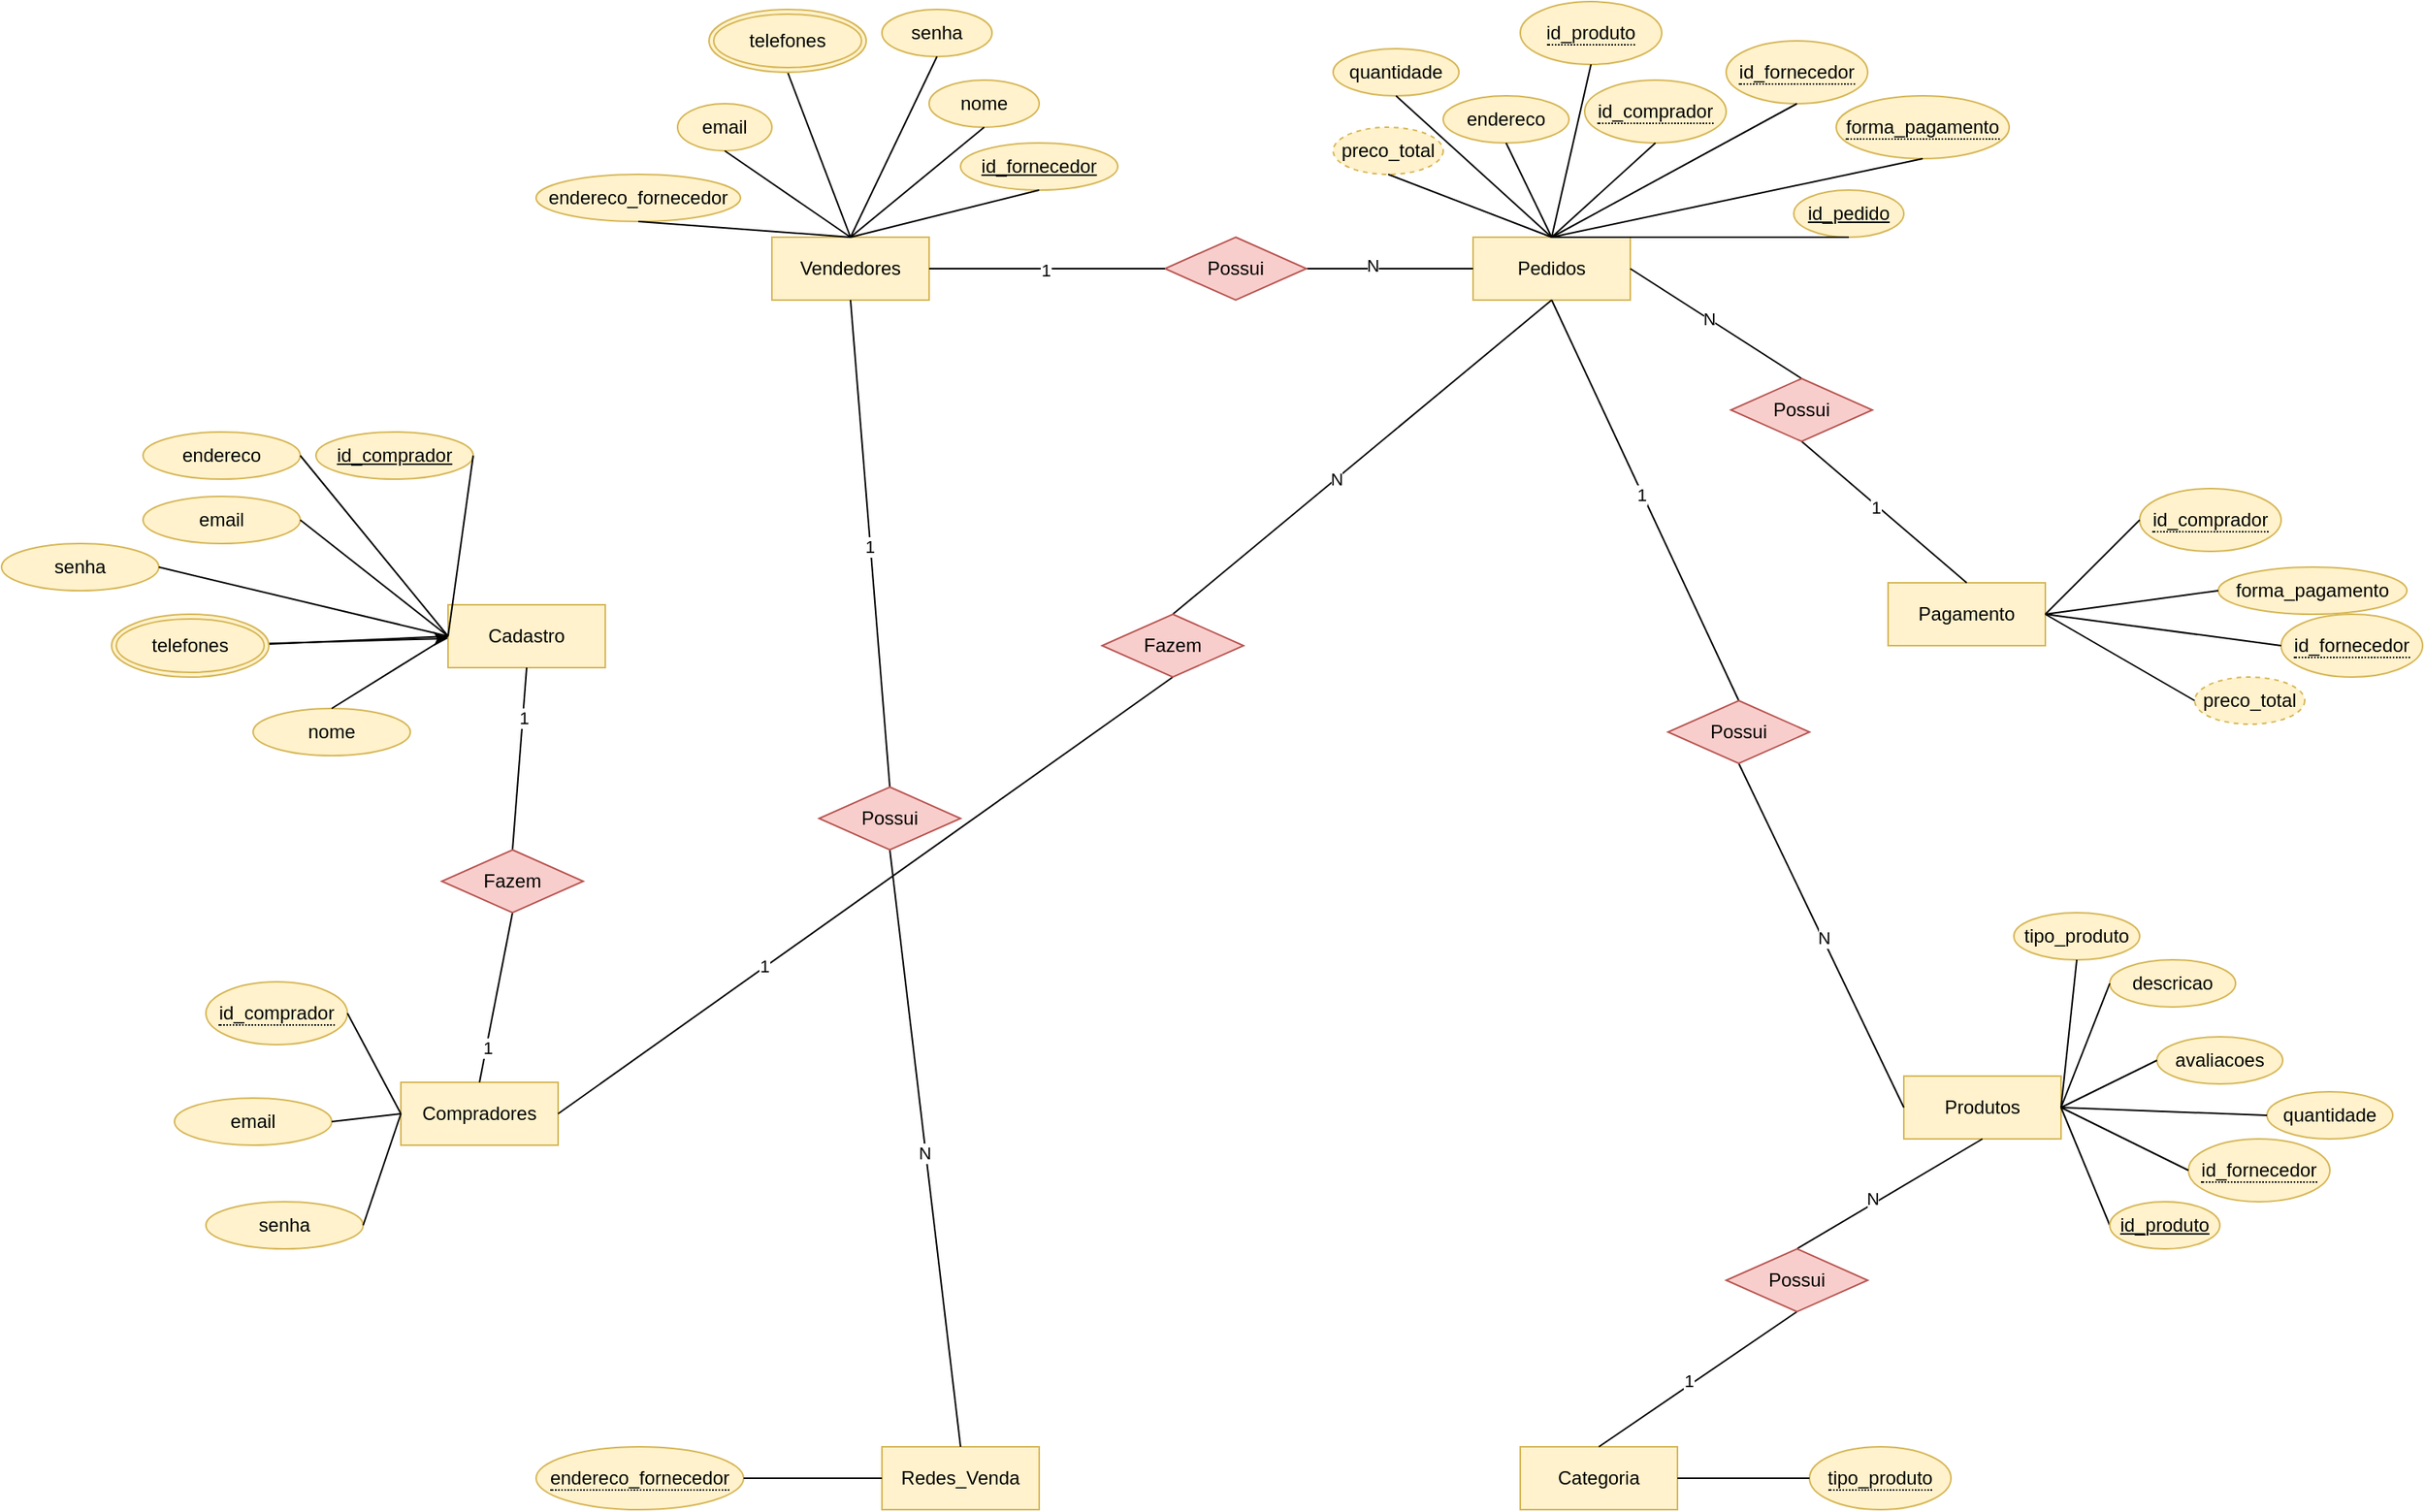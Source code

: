 <mxfile version="28.1.0">
  <diagram name="Página-1" id="soSsL6zXhKgqmUjnJWYs">
    <mxGraphModel dx="1819" dy="1704" grid="1" gridSize="10" guides="1" tooltips="1" connect="1" arrows="1" fold="1" page="1" pageScale="1" pageWidth="827" pageHeight="1169" math="0" shadow="0">
      <root>
        <mxCell id="0" />
        <mxCell id="1" parent="0" />
        <mxCell id="Og1rNRoD4ZcS8iidNWIF-1" value="Produtos" style="whiteSpace=wrap;html=1;align=center;fillColor=#fff2cc;strokeColor=#d6b656;" vertex="1" parent="1">
          <mxGeometry x="1190" y="614" width="100" height="40" as="geometry" />
        </mxCell>
        <mxCell id="Og1rNRoD4ZcS8iidNWIF-2" value="Pedidos" style="whiteSpace=wrap;html=1;align=center;fillColor=#fff2cc;strokeColor=#d6b656;" vertex="1" parent="1">
          <mxGeometry x="916" y="80" width="100" height="40" as="geometry" />
        </mxCell>
        <mxCell id="Og1rNRoD4ZcS8iidNWIF-8" style="edgeStyle=none;rounded=0;orthogonalLoop=1;jettySize=auto;html=1;exitX=0;exitY=0.5;exitDx=0;exitDy=0;entryX=1;entryY=0.5;entryDx=0;entryDy=0;endArrow=none;endFill=0;" edge="1" parent="1" source="Og1rNRoD4ZcS8iidNWIF-3" target="Og1rNRoD4ZcS8iidNWIF-1">
          <mxGeometry relative="1" as="geometry">
            <mxPoint x="1155" y="674" as="sourcePoint" />
          </mxGeometry>
        </mxCell>
        <mxCell id="Og1rNRoD4ZcS8iidNWIF-3" value="id_produto" style="ellipse;whiteSpace=wrap;html=1;align=center;fontStyle=4;fillColor=#fff2cc;strokeColor=#d6b656;" vertex="1" parent="1">
          <mxGeometry x="1321" y="694" width="70" height="30" as="geometry" />
        </mxCell>
        <mxCell id="Og1rNRoD4ZcS8iidNWIF-4" value="&lt;span style=&quot;border-bottom: 1px dotted&quot;&gt;id_fornecedor&lt;/span&gt;" style="ellipse;whiteSpace=wrap;html=1;align=center;fillColor=#fff2cc;strokeColor=#d6b656;" vertex="1" parent="1">
          <mxGeometry x="1371" y="654" width="90" height="40" as="geometry" />
        </mxCell>
        <mxCell id="Og1rNRoD4ZcS8iidNWIF-5" value="descricao" style="ellipse;whiteSpace=wrap;html=1;align=center;fillColor=#fff2cc;strokeColor=#d6b656;" vertex="1" parent="1">
          <mxGeometry x="1321" y="540" width="80" height="30" as="geometry" />
        </mxCell>
        <mxCell id="Og1rNRoD4ZcS8iidNWIF-6" value="quantidade" style="ellipse;whiteSpace=wrap;html=1;align=center;fillColor=#fff2cc;strokeColor=#d6b656;" vertex="1" parent="1">
          <mxGeometry x="1421" y="624" width="80" height="30" as="geometry" />
        </mxCell>
        <mxCell id="Og1rNRoD4ZcS8iidNWIF-7" value="avaliacoes" style="ellipse;whiteSpace=wrap;html=1;align=center;fillColor=#fff2cc;strokeColor=#d6b656;" vertex="1" parent="1">
          <mxGeometry x="1351" y="589" width="80" height="30" as="geometry" />
        </mxCell>
        <mxCell id="Og1rNRoD4ZcS8iidNWIF-9" style="edgeStyle=none;rounded=0;orthogonalLoop=1;jettySize=auto;html=1;exitX=0;exitY=0.5;exitDx=0;exitDy=0;entryX=1;entryY=0.5;entryDx=0;entryDy=0;endArrow=none;endFill=0;" edge="1" parent="1" source="Og1rNRoD4ZcS8iidNWIF-4" target="Og1rNRoD4ZcS8iidNWIF-1">
          <mxGeometry relative="1" as="geometry" />
        </mxCell>
        <mxCell id="Og1rNRoD4ZcS8iidNWIF-10" style="edgeStyle=none;rounded=0;orthogonalLoop=1;jettySize=auto;html=1;exitX=0;exitY=0.5;exitDx=0;exitDy=0;entryX=1;entryY=0.5;entryDx=0;entryDy=0;endArrow=none;endFill=0;" edge="1" parent="1" source="Og1rNRoD4ZcS8iidNWIF-5" target="Og1rNRoD4ZcS8iidNWIF-1">
          <mxGeometry relative="1" as="geometry" />
        </mxCell>
        <mxCell id="Og1rNRoD4ZcS8iidNWIF-11" style="edgeStyle=none;rounded=0;orthogonalLoop=1;jettySize=auto;html=1;exitX=0;exitY=0.5;exitDx=0;exitDy=0;entryX=1;entryY=0.5;entryDx=0;entryDy=0;endArrow=none;endFill=0;" edge="1" parent="1" source="Og1rNRoD4ZcS8iidNWIF-6" target="Og1rNRoD4ZcS8iidNWIF-1">
          <mxGeometry relative="1" as="geometry" />
        </mxCell>
        <mxCell id="Og1rNRoD4ZcS8iidNWIF-12" style="edgeStyle=none;rounded=0;orthogonalLoop=1;jettySize=auto;html=1;entryX=1;entryY=0.5;entryDx=0;entryDy=0;endArrow=none;endFill=0;exitX=0;exitY=0.5;exitDx=0;exitDy=0;" edge="1" parent="1" source="Og1rNRoD4ZcS8iidNWIF-7" target="Og1rNRoD4ZcS8iidNWIF-1">
          <mxGeometry relative="1" as="geometry">
            <mxPoint x="1361" y="654" as="sourcePoint" />
          </mxGeometry>
        </mxCell>
        <mxCell id="Og1rNRoD4ZcS8iidNWIF-13" value="&lt;span style=&quot;border-bottom: 1px dotted&quot;&gt;id_fornecedor&lt;/span&gt;" style="ellipse;whiteSpace=wrap;html=1;align=center;fillColor=#fff2cc;strokeColor=#d6b656;" vertex="1" parent="1">
          <mxGeometry x="1077" y="-45" width="90" height="40" as="geometry" />
        </mxCell>
        <mxCell id="Og1rNRoD4ZcS8iidNWIF-14" value="&lt;span style=&quot;border-bottom: 1px dotted&quot;&gt;id_comprador&lt;/span&gt;" style="ellipse;whiteSpace=wrap;html=1;align=center;fillColor=#fff2cc;strokeColor=#d6b656;" vertex="1" parent="1">
          <mxGeometry x="987" y="-20" width="90" height="40" as="geometry" />
        </mxCell>
        <mxCell id="Og1rNRoD4ZcS8iidNWIF-15" value="&lt;span style=&quot;border-bottom: 1px dotted&quot;&gt;id_produto&lt;/span&gt;" style="ellipse;whiteSpace=wrap;html=1;align=center;fillColor=#fff2cc;strokeColor=#d6b656;" vertex="1" parent="1">
          <mxGeometry x="946" y="-70" width="90" height="40" as="geometry" />
        </mxCell>
        <mxCell id="Og1rNRoD4ZcS8iidNWIF-16" value="preco_total" style="ellipse;whiteSpace=wrap;html=1;align=center;dashed=1;fillColor=#fff2cc;strokeColor=#d6b656;" vertex="1" parent="1">
          <mxGeometry x="827" y="10" width="70" height="30" as="geometry" />
        </mxCell>
        <mxCell id="Og1rNRoD4ZcS8iidNWIF-17" value="quantidade" style="ellipse;whiteSpace=wrap;html=1;align=center;fillColor=#fff2cc;strokeColor=#d6b656;" vertex="1" parent="1">
          <mxGeometry x="827" y="-40" width="80" height="30" as="geometry" />
        </mxCell>
        <mxCell id="Og1rNRoD4ZcS8iidNWIF-18" value="endereco" style="ellipse;whiteSpace=wrap;html=1;align=center;fillColor=#fff2cc;strokeColor=#d6b656;" vertex="1" parent="1">
          <mxGeometry x="897" y="-10" width="80" height="30" as="geometry" />
        </mxCell>
        <mxCell id="Og1rNRoD4ZcS8iidNWIF-19" style="edgeStyle=none;rounded=0;orthogonalLoop=1;jettySize=auto;html=1;exitX=0.5;exitY=0;exitDx=0;exitDy=0;entryX=0.5;entryY=1;entryDx=0;entryDy=0;endArrow=none;endFill=0;" edge="1" parent="1" source="Og1rNRoD4ZcS8iidNWIF-2" target="Og1rNRoD4ZcS8iidNWIF-18">
          <mxGeometry relative="1" as="geometry">
            <mxPoint x="1016" y="250" as="sourcePoint" />
            <mxPoint x="936" y="180" as="targetPoint" />
          </mxGeometry>
        </mxCell>
        <mxCell id="Og1rNRoD4ZcS8iidNWIF-20" style="edgeStyle=none;rounded=0;orthogonalLoop=1;jettySize=auto;html=1;exitX=0.5;exitY=0;exitDx=0;exitDy=0;entryX=0.5;entryY=1;entryDx=0;entryDy=0;endArrow=none;endFill=0;" edge="1" parent="1" source="Og1rNRoD4ZcS8iidNWIF-2" target="Og1rNRoD4ZcS8iidNWIF-17">
          <mxGeometry relative="1" as="geometry">
            <mxPoint x="1016" y="250" as="sourcePoint" />
            <mxPoint x="936" y="180" as="targetPoint" />
          </mxGeometry>
        </mxCell>
        <mxCell id="Og1rNRoD4ZcS8iidNWIF-21" style="edgeStyle=none;rounded=0;orthogonalLoop=1;jettySize=auto;html=1;exitX=0.5;exitY=0;exitDx=0;exitDy=0;entryX=0.5;entryY=1;entryDx=0;entryDy=0;endArrow=none;endFill=0;" edge="1" parent="1" source="Og1rNRoD4ZcS8iidNWIF-2" target="Og1rNRoD4ZcS8iidNWIF-16">
          <mxGeometry relative="1" as="geometry">
            <mxPoint x="1016" y="250" as="sourcePoint" />
            <mxPoint x="936" y="180" as="targetPoint" />
          </mxGeometry>
        </mxCell>
        <mxCell id="Og1rNRoD4ZcS8iidNWIF-22" style="edgeStyle=none;rounded=0;orthogonalLoop=1;jettySize=auto;html=1;exitX=0.5;exitY=0;exitDx=0;exitDy=0;entryX=0.5;entryY=1;entryDx=0;entryDy=0;endArrow=none;endFill=0;" edge="1" parent="1" source="Og1rNRoD4ZcS8iidNWIF-2" target="Og1rNRoD4ZcS8iidNWIF-15">
          <mxGeometry relative="1" as="geometry">
            <mxPoint x="1016" y="250" as="sourcePoint" />
            <mxPoint x="936" y="180" as="targetPoint" />
          </mxGeometry>
        </mxCell>
        <mxCell id="Og1rNRoD4ZcS8iidNWIF-23" style="edgeStyle=none;rounded=0;orthogonalLoop=1;jettySize=auto;html=1;exitX=0.5;exitY=0;exitDx=0;exitDy=0;entryX=0.5;entryY=1;entryDx=0;entryDy=0;endArrow=none;endFill=0;" edge="1" parent="1" source="Og1rNRoD4ZcS8iidNWIF-2" target="Og1rNRoD4ZcS8iidNWIF-14">
          <mxGeometry relative="1" as="geometry">
            <mxPoint x="1016" y="250" as="sourcePoint" />
            <mxPoint x="936" y="180" as="targetPoint" />
          </mxGeometry>
        </mxCell>
        <mxCell id="Og1rNRoD4ZcS8iidNWIF-24" style="edgeStyle=none;rounded=0;orthogonalLoop=1;jettySize=auto;html=1;exitX=0.5;exitY=0;exitDx=0;exitDy=0;entryX=0.5;entryY=1;entryDx=0;entryDy=0;endArrow=none;endFill=0;" edge="1" parent="1" source="Og1rNRoD4ZcS8iidNWIF-2" target="Og1rNRoD4ZcS8iidNWIF-13">
          <mxGeometry relative="1" as="geometry">
            <mxPoint x="1016" y="250" as="sourcePoint" />
            <mxPoint x="936" y="180" as="targetPoint" />
          </mxGeometry>
        </mxCell>
        <mxCell id="Og1rNRoD4ZcS8iidNWIF-26" value="Pagamento" style="whiteSpace=wrap;html=1;align=center;fillColor=#fff2cc;strokeColor=#d6b656;" vertex="1" parent="1">
          <mxGeometry x="1180" y="300" width="100" height="40" as="geometry" />
        </mxCell>
        <mxCell id="Og1rNRoD4ZcS8iidNWIF-28" value="&lt;span style=&quot;border-bottom: 1px dotted&quot;&gt;id_comprador&lt;/span&gt;" style="ellipse;whiteSpace=wrap;html=1;align=center;fillColor=#fff2cc;strokeColor=#d6b656;" vertex="1" parent="1">
          <mxGeometry x="1340" y="240" width="90" height="40" as="geometry" />
        </mxCell>
        <mxCell id="Og1rNRoD4ZcS8iidNWIF-30" value="&lt;span style=&quot;border-bottom: 1px dotted&quot;&gt;id_fornecedor&lt;/span&gt;" style="ellipse;whiteSpace=wrap;html=1;align=center;fillColor=#fff2cc;strokeColor=#d6b656;" vertex="1" parent="1">
          <mxGeometry x="1430" y="320" width="90" height="40" as="geometry" />
        </mxCell>
        <mxCell id="Og1rNRoD4ZcS8iidNWIF-31" value="preco_total" style="ellipse;whiteSpace=wrap;html=1;align=center;dashed=1;fillColor=#fff2cc;strokeColor=#d6b656;" vertex="1" parent="1">
          <mxGeometry x="1375" y="360" width="70" height="30" as="geometry" />
        </mxCell>
        <mxCell id="Og1rNRoD4ZcS8iidNWIF-33" value="forma_pagamento" style="ellipse;whiteSpace=wrap;html=1;align=center;fillColor=#fff2cc;strokeColor=#d6b656;" vertex="1" parent="1">
          <mxGeometry x="1390" y="290" width="120" height="30" as="geometry" />
        </mxCell>
        <mxCell id="Og1rNRoD4ZcS8iidNWIF-35" style="edgeStyle=none;rounded=0;orthogonalLoop=1;jettySize=auto;html=1;exitX=0;exitY=0.5;exitDx=0;exitDy=0;entryX=1;entryY=0.5;entryDx=0;entryDy=0;endArrow=none;endFill=0;" edge="1" parent="1" source="Og1rNRoD4ZcS8iidNWIF-30" target="Og1rNRoD4ZcS8iidNWIF-26">
          <mxGeometry relative="1" as="geometry">
            <mxPoint x="955" y="480" as="sourcePoint" />
            <mxPoint x="1080" y="460" as="targetPoint" />
          </mxGeometry>
        </mxCell>
        <mxCell id="Og1rNRoD4ZcS8iidNWIF-36" style="edgeStyle=none;rounded=0;orthogonalLoop=1;jettySize=auto;html=1;exitX=0;exitY=0.5;exitDx=0;exitDy=0;entryX=1;entryY=0.5;entryDx=0;entryDy=0;endArrow=none;endFill=0;" edge="1" parent="1" source="Og1rNRoD4ZcS8iidNWIF-31" target="Og1rNRoD4ZcS8iidNWIF-26">
          <mxGeometry relative="1" as="geometry">
            <mxPoint x="955" y="480" as="sourcePoint" />
            <mxPoint x="1080" y="460" as="targetPoint" />
          </mxGeometry>
        </mxCell>
        <mxCell id="Og1rNRoD4ZcS8iidNWIF-37" style="edgeStyle=none;rounded=0;orthogonalLoop=1;jettySize=auto;html=1;entryX=1;entryY=0.5;entryDx=0;entryDy=0;endArrow=none;endFill=0;exitX=0;exitY=0.5;exitDx=0;exitDy=0;" edge="1" parent="1" source="Og1rNRoD4ZcS8iidNWIF-33" target="Og1rNRoD4ZcS8iidNWIF-26">
          <mxGeometry relative="1" as="geometry">
            <mxPoint x="1350" y="305" as="sourcePoint" />
            <mxPoint x="1080" y="460" as="targetPoint" />
          </mxGeometry>
        </mxCell>
        <mxCell id="Og1rNRoD4ZcS8iidNWIF-38" style="edgeStyle=none;rounded=0;orthogonalLoop=1;jettySize=auto;html=1;exitX=0;exitY=0.5;exitDx=0;exitDy=0;entryX=1;entryY=0.5;entryDx=0;entryDy=0;endArrow=none;endFill=0;" edge="1" parent="1" source="Og1rNRoD4ZcS8iidNWIF-28" target="Og1rNRoD4ZcS8iidNWIF-26">
          <mxGeometry relative="1" as="geometry">
            <mxPoint x="955" y="480" as="sourcePoint" />
            <mxPoint x="1080" y="460" as="targetPoint" />
          </mxGeometry>
        </mxCell>
        <mxCell id="Og1rNRoD4ZcS8iidNWIF-40" value="id_pedido" style="ellipse;whiteSpace=wrap;html=1;align=center;fontStyle=4;fillColor=#fff2cc;strokeColor=#d6b656;" vertex="1" parent="1">
          <mxGeometry x="1120" y="50" width="70" height="30" as="geometry" />
        </mxCell>
        <mxCell id="Og1rNRoD4ZcS8iidNWIF-41" style="edgeStyle=none;rounded=0;orthogonalLoop=1;jettySize=auto;html=1;exitX=0.5;exitY=0;exitDx=0;exitDy=0;entryX=0.5;entryY=1;entryDx=0;entryDy=0;endArrow=none;endFill=0;" edge="1" parent="1" source="Og1rNRoD4ZcS8iidNWIF-2" target="Og1rNRoD4ZcS8iidNWIF-40">
          <mxGeometry relative="1" as="geometry">
            <mxPoint x="1016" y="250" as="sourcePoint" />
            <mxPoint x="936" y="180" as="targetPoint" />
          </mxGeometry>
        </mxCell>
        <mxCell id="Og1rNRoD4ZcS8iidNWIF-42" value="Cadastro" style="whiteSpace=wrap;html=1;align=center;fillColor=#fff2cc;strokeColor=#d6b656;" vertex="1" parent="1">
          <mxGeometry x="264" y="314" width="100" height="40" as="geometry" />
        </mxCell>
        <mxCell id="Og1rNRoD4ZcS8iidNWIF-43" value="endereco" style="ellipse;whiteSpace=wrap;html=1;align=center;fillColor=#fff2cc;strokeColor=#d6b656;" vertex="1" parent="1">
          <mxGeometry x="70" y="204" width="100" height="30" as="geometry" />
        </mxCell>
        <mxCell id="Og1rNRoD4ZcS8iidNWIF-44" value="email" style="ellipse;whiteSpace=wrap;html=1;align=center;fillColor=#fff2cc;strokeColor=#d6b656;" vertex="1" parent="1">
          <mxGeometry x="70" y="245" width="100" height="30" as="geometry" />
        </mxCell>
        <mxCell id="Og1rNRoD4ZcS8iidNWIF-45" value="senha" style="ellipse;whiteSpace=wrap;html=1;align=center;fillColor=#fff2cc;strokeColor=#d6b656;" vertex="1" parent="1">
          <mxGeometry x="-20" y="275" width="100" height="30" as="geometry" />
        </mxCell>
        <mxCell id="Og1rNRoD4ZcS8iidNWIF-47" value="id_comprador" style="ellipse;whiteSpace=wrap;html=1;align=center;fontStyle=4;fillColor=#fff2cc;strokeColor=#d6b656;" vertex="1" parent="1">
          <mxGeometry x="180" y="204" width="100" height="30" as="geometry" />
        </mxCell>
        <mxCell id="Og1rNRoD4ZcS8iidNWIF-48" style="edgeStyle=none;rounded=0;orthogonalLoop=1;jettySize=auto;html=1;entryX=0;entryY=0.5;entryDx=0;entryDy=0;endArrow=none;endFill=0;exitX=1;exitY=0.5;exitDx=0;exitDy=0;" edge="1" parent="1" source="Og1rNRoD4ZcS8iidNWIF-44" target="Og1rNRoD4ZcS8iidNWIF-42">
          <mxGeometry relative="1" as="geometry">
            <mxPoint x="551" y="354" as="sourcePoint" />
            <mxPoint x="490" y="384" as="targetPoint" />
          </mxGeometry>
        </mxCell>
        <mxCell id="Og1rNRoD4ZcS8iidNWIF-49" style="edgeStyle=none;rounded=0;orthogonalLoop=1;jettySize=auto;html=1;entryX=0;entryY=0.5;entryDx=0;entryDy=0;endArrow=none;endFill=0;exitX=1;exitY=0.5;exitDx=0;exitDy=0;" edge="1" parent="1" source="Og1rNRoD4ZcS8iidNWIF-45" target="Og1rNRoD4ZcS8iidNWIF-42">
          <mxGeometry relative="1" as="geometry">
            <mxPoint x="551" y="354" as="sourcePoint" />
            <mxPoint x="490" y="384" as="targetPoint" />
          </mxGeometry>
        </mxCell>
        <mxCell id="Og1rNRoD4ZcS8iidNWIF-50" style="edgeStyle=none;rounded=0;orthogonalLoop=1;jettySize=auto;html=1;entryX=0;entryY=0.5;entryDx=0;entryDy=0;endArrow=none;endFill=0;exitX=1;exitY=0.5;exitDx=0;exitDy=0;" edge="1" parent="1" target="Og1rNRoD4ZcS8iidNWIF-42">
          <mxGeometry relative="1" as="geometry">
            <mxPoint x="150.0" y="339" as="sourcePoint" />
            <mxPoint x="490" y="384" as="targetPoint" />
          </mxGeometry>
        </mxCell>
        <mxCell id="Og1rNRoD4ZcS8iidNWIF-51" style="edgeStyle=none;rounded=0;orthogonalLoop=1;jettySize=auto;html=1;entryX=0;entryY=0.5;entryDx=0;entryDy=0;endArrow=none;endFill=0;exitX=1;exitY=0.5;exitDx=0;exitDy=0;" edge="1" parent="1" source="Og1rNRoD4ZcS8iidNWIF-47" target="Og1rNRoD4ZcS8iidNWIF-42">
          <mxGeometry relative="1" as="geometry">
            <mxPoint x="551" y="354" as="sourcePoint" />
            <mxPoint x="490" y="384" as="targetPoint" />
          </mxGeometry>
        </mxCell>
        <mxCell id="Og1rNRoD4ZcS8iidNWIF-52" style="edgeStyle=none;rounded=0;orthogonalLoop=1;jettySize=auto;html=1;entryX=0;entryY=0.5;entryDx=0;entryDy=0;endArrow=none;endFill=0;exitX=1;exitY=0.5;exitDx=0;exitDy=0;" edge="1" parent="1" source="Og1rNRoD4ZcS8iidNWIF-43" target="Og1rNRoD4ZcS8iidNWIF-42">
          <mxGeometry relative="1" as="geometry">
            <mxPoint x="551" y="354" as="sourcePoint" />
            <mxPoint x="490" y="384" as="targetPoint" />
          </mxGeometry>
        </mxCell>
        <mxCell id="Og1rNRoD4ZcS8iidNWIF-53" value="Vendedores" style="whiteSpace=wrap;html=1;align=center;fillColor=#fff2cc;strokeColor=#d6b656;" vertex="1" parent="1">
          <mxGeometry x="470" y="80" width="100" height="40" as="geometry" />
        </mxCell>
        <mxCell id="Og1rNRoD4ZcS8iidNWIF-54" value="nome" style="ellipse;whiteSpace=wrap;html=1;align=center;fillColor=#fff2cc;strokeColor=#d6b656;" vertex="1" parent="1">
          <mxGeometry x="140" y="380" width="100" height="30" as="geometry" />
        </mxCell>
        <mxCell id="Og1rNRoD4ZcS8iidNWIF-55" style="edgeStyle=none;rounded=0;orthogonalLoop=1;jettySize=auto;html=1;entryX=0;entryY=0.5;entryDx=0;entryDy=0;endArrow=none;endFill=0;exitX=0.5;exitY=0;exitDx=0;exitDy=0;" edge="1" parent="1" source="Og1rNRoD4ZcS8iidNWIF-54" target="Og1rNRoD4ZcS8iidNWIF-42">
          <mxGeometry relative="1" as="geometry">
            <mxPoint x="551" y="354" as="sourcePoint" />
            <mxPoint x="490" y="384" as="targetPoint" />
          </mxGeometry>
        </mxCell>
        <mxCell id="Og1rNRoD4ZcS8iidNWIF-66" value="nome" style="ellipse;whiteSpace=wrap;html=1;align=center;fillColor=#fff2cc;strokeColor=#d6b656;" vertex="1" parent="1">
          <mxGeometry x="570" y="-20" width="70" height="30" as="geometry" />
        </mxCell>
        <mxCell id="Og1rNRoD4ZcS8iidNWIF-68" value="senha" style="ellipse;whiteSpace=wrap;html=1;align=center;fillColor=#fff2cc;strokeColor=#d6b656;" vertex="1" parent="1">
          <mxGeometry x="540" y="-65" width="70" height="30" as="geometry" />
        </mxCell>
        <mxCell id="Og1rNRoD4ZcS8iidNWIF-69" value="email" style="ellipse;whiteSpace=wrap;html=1;align=center;fillColor=#fff2cc;strokeColor=#d6b656;" vertex="1" parent="1">
          <mxGeometry x="410" y="-5" width="60" height="30" as="geometry" />
        </mxCell>
        <mxCell id="Og1rNRoD4ZcS8iidNWIF-70" value="endereco_fornecedor" style="ellipse;whiteSpace=wrap;html=1;align=center;fillColor=#fff2cc;strokeColor=#d6b656;" vertex="1" parent="1">
          <mxGeometry x="320" y="40" width="130" height="30" as="geometry" />
        </mxCell>
        <mxCell id="Og1rNRoD4ZcS8iidNWIF-71" value="id_fornecedor" style="ellipse;whiteSpace=wrap;html=1;align=center;fontStyle=4;fillColor=#fff2cc;strokeColor=#d6b656;" vertex="1" parent="1">
          <mxGeometry x="590" y="20" width="100" height="30" as="geometry" />
        </mxCell>
        <mxCell id="Og1rNRoD4ZcS8iidNWIF-72" style="edgeStyle=none;rounded=0;orthogonalLoop=1;jettySize=auto;html=1;entryX=0.5;entryY=1;entryDx=0;entryDy=0;endArrow=none;endFill=0;exitX=0.5;exitY=0;exitDx=0;exitDy=0;" edge="1" parent="1" source="Og1rNRoD4ZcS8iidNWIF-53" target="Og1rNRoD4ZcS8iidNWIF-70">
          <mxGeometry relative="1" as="geometry">
            <mxPoint x="446" y="200" as="sourcePoint" />
            <mxPoint x="430" y="315" as="targetPoint" />
          </mxGeometry>
        </mxCell>
        <mxCell id="Og1rNRoD4ZcS8iidNWIF-73" style="edgeStyle=none;rounded=0;orthogonalLoop=1;jettySize=auto;html=1;entryX=0.5;entryY=1;entryDx=0;entryDy=0;endArrow=none;endFill=0;exitX=0.5;exitY=0;exitDx=0;exitDy=0;" edge="1" parent="1" source="Og1rNRoD4ZcS8iidNWIF-53" target="Og1rNRoD4ZcS8iidNWIF-69">
          <mxGeometry relative="1" as="geometry">
            <mxPoint x="446" y="200" as="sourcePoint" />
            <mxPoint x="430" y="315" as="targetPoint" />
          </mxGeometry>
        </mxCell>
        <mxCell id="Og1rNRoD4ZcS8iidNWIF-74" style="edgeStyle=none;rounded=0;orthogonalLoop=1;jettySize=auto;html=1;entryX=0.5;entryY=1;entryDx=0;entryDy=0;endArrow=none;endFill=0;exitX=0.5;exitY=0;exitDx=0;exitDy=0;" edge="1" parent="1" source="Og1rNRoD4ZcS8iidNWIF-53" target="Og1rNRoD4ZcS8iidNWIF-118">
          <mxGeometry relative="1" as="geometry">
            <mxPoint x="446" y="200" as="sourcePoint" />
            <mxPoint x="510" as="targetPoint" />
          </mxGeometry>
        </mxCell>
        <mxCell id="Og1rNRoD4ZcS8iidNWIF-75" style="edgeStyle=none;rounded=0;orthogonalLoop=1;jettySize=auto;html=1;entryX=0.5;entryY=1;entryDx=0;entryDy=0;endArrow=none;endFill=0;exitX=0.5;exitY=0;exitDx=0;exitDy=0;" edge="1" parent="1" source="Og1rNRoD4ZcS8iidNWIF-53" target="Og1rNRoD4ZcS8iidNWIF-68">
          <mxGeometry relative="1" as="geometry">
            <mxPoint x="446" y="200" as="sourcePoint" />
            <mxPoint x="430" y="315" as="targetPoint" />
          </mxGeometry>
        </mxCell>
        <mxCell id="Og1rNRoD4ZcS8iidNWIF-76" style="edgeStyle=none;rounded=0;orthogonalLoop=1;jettySize=auto;html=1;entryX=0.5;entryY=1;entryDx=0;entryDy=0;endArrow=none;endFill=0;exitX=0.5;exitY=0;exitDx=0;exitDy=0;" edge="1" parent="1" source="Og1rNRoD4ZcS8iidNWIF-53" target="Og1rNRoD4ZcS8iidNWIF-66">
          <mxGeometry relative="1" as="geometry">
            <mxPoint x="446" y="200" as="sourcePoint" />
            <mxPoint x="430" y="315" as="targetPoint" />
          </mxGeometry>
        </mxCell>
        <mxCell id="Og1rNRoD4ZcS8iidNWIF-77" style="edgeStyle=none;rounded=0;orthogonalLoop=1;jettySize=auto;html=1;entryX=0.5;entryY=1;entryDx=0;entryDy=0;endArrow=none;endFill=0;exitX=0.5;exitY=0;exitDx=0;exitDy=0;" edge="1" parent="1" source="Og1rNRoD4ZcS8iidNWIF-53" target="Og1rNRoD4ZcS8iidNWIF-71">
          <mxGeometry relative="1" as="geometry">
            <mxPoint x="446" y="200" as="sourcePoint" />
            <mxPoint x="430" y="315" as="targetPoint" />
          </mxGeometry>
        </mxCell>
        <mxCell id="Og1rNRoD4ZcS8iidNWIF-78" value="Compradores" style="whiteSpace=wrap;html=1;align=center;fillColor=#fff2cc;strokeColor=#d6b656;" vertex="1" parent="1">
          <mxGeometry x="234" y="618" width="100" height="40" as="geometry" />
        </mxCell>
        <mxCell id="Og1rNRoD4ZcS8iidNWIF-79" value="&lt;span style=&quot;border-bottom: 1px dotted&quot;&gt;id_comprador&lt;/span&gt;" style="ellipse;whiteSpace=wrap;html=1;align=center;fillColor=#fff2cc;strokeColor=#d6b656;" vertex="1" parent="1">
          <mxGeometry x="110" y="554" width="90" height="40" as="geometry" />
        </mxCell>
        <mxCell id="Og1rNRoD4ZcS8iidNWIF-80" value="email" style="ellipse;whiteSpace=wrap;html=1;align=center;fillColor=#fff2cc;strokeColor=#d6b656;" vertex="1" parent="1">
          <mxGeometry x="90" y="628" width="100" height="30" as="geometry" />
        </mxCell>
        <mxCell id="Og1rNRoD4ZcS8iidNWIF-81" value="senha" style="ellipse;whiteSpace=wrap;html=1;align=center;fillColor=#fff2cc;strokeColor=#d6b656;" vertex="1" parent="1">
          <mxGeometry x="110" y="694" width="100" height="30" as="geometry" />
        </mxCell>
        <mxCell id="Og1rNRoD4ZcS8iidNWIF-82" style="edgeStyle=none;rounded=0;orthogonalLoop=1;jettySize=auto;html=1;entryX=0;entryY=0.5;entryDx=0;entryDy=0;endArrow=none;endFill=0;exitX=1;exitY=0.5;exitDx=0;exitDy=0;" edge="1" parent="1" source="Og1rNRoD4ZcS8iidNWIF-79" target="Og1rNRoD4ZcS8iidNWIF-78">
          <mxGeometry relative="1" as="geometry">
            <mxPoint x="536" y="494" as="sourcePoint" />
            <mxPoint x="520" y="609" as="targetPoint" />
          </mxGeometry>
        </mxCell>
        <mxCell id="Og1rNRoD4ZcS8iidNWIF-83" style="edgeStyle=none;rounded=0;orthogonalLoop=1;jettySize=auto;html=1;entryX=0;entryY=0.5;entryDx=0;entryDy=0;endArrow=none;endFill=0;exitX=1;exitY=0.5;exitDx=0;exitDy=0;" edge="1" parent="1" source="Og1rNRoD4ZcS8iidNWIF-80" target="Og1rNRoD4ZcS8iidNWIF-78">
          <mxGeometry relative="1" as="geometry">
            <mxPoint x="536" y="494" as="sourcePoint" />
            <mxPoint x="520" y="609" as="targetPoint" />
          </mxGeometry>
        </mxCell>
        <mxCell id="Og1rNRoD4ZcS8iidNWIF-84" style="edgeStyle=none;rounded=0;orthogonalLoop=1;jettySize=auto;html=1;entryX=0;entryY=0.5;entryDx=0;entryDy=0;endArrow=none;endFill=0;exitX=1;exitY=0.5;exitDx=0;exitDy=0;" edge="1" parent="1" source="Og1rNRoD4ZcS8iidNWIF-81" target="Og1rNRoD4ZcS8iidNWIF-78">
          <mxGeometry relative="1" as="geometry">
            <mxPoint x="536" y="494" as="sourcePoint" />
            <mxPoint x="520" y="609" as="targetPoint" />
          </mxGeometry>
        </mxCell>
        <mxCell id="Og1rNRoD4ZcS8iidNWIF-85" value="Categoria" style="whiteSpace=wrap;html=1;align=center;fillColor=#fff2cc;strokeColor=#d6b656;" vertex="1" parent="1">
          <mxGeometry x="946" y="850" width="100" height="40" as="geometry" />
        </mxCell>
        <mxCell id="Og1rNRoD4ZcS8iidNWIF-86" value="tipo_produto" style="ellipse;whiteSpace=wrap;html=1;align=center;fillColor=#fff2cc;strokeColor=#d6b656;" vertex="1" parent="1">
          <mxGeometry x="1260" y="510" width="80" height="30" as="geometry" />
        </mxCell>
        <mxCell id="Og1rNRoD4ZcS8iidNWIF-87" style="edgeStyle=none;rounded=0;orthogonalLoop=1;jettySize=auto;html=1;exitX=0.5;exitY=1;exitDx=0;exitDy=0;entryX=1;entryY=0.5;entryDx=0;entryDy=0;endArrow=none;endFill=0;" edge="1" parent="1" source="Og1rNRoD4ZcS8iidNWIF-86" target="Og1rNRoD4ZcS8iidNWIF-1">
          <mxGeometry relative="1" as="geometry" />
        </mxCell>
        <mxCell id="Og1rNRoD4ZcS8iidNWIF-88" value="&lt;span style=&quot;border-bottom: 1px dotted&quot;&gt;tipo_produto&lt;/span&gt;" style="ellipse;whiteSpace=wrap;html=1;align=center;fillColor=#fff2cc;strokeColor=#d6b656;" vertex="1" parent="1">
          <mxGeometry x="1130" y="850" width="90" height="40" as="geometry" />
        </mxCell>
        <mxCell id="Og1rNRoD4ZcS8iidNWIF-89" style="edgeStyle=none;rounded=0;orthogonalLoop=1;jettySize=auto;html=1;entryX=1;entryY=0.5;entryDx=0;entryDy=0;endArrow=none;endFill=0;exitX=0;exitY=0.5;exitDx=0;exitDy=0;" edge="1" parent="1" source="Og1rNRoD4ZcS8iidNWIF-88" target="Og1rNRoD4ZcS8iidNWIF-85">
          <mxGeometry relative="1" as="geometry">
            <mxPoint x="916" y="660" as="sourcePoint" />
            <mxPoint x="900" y="775" as="targetPoint" />
          </mxGeometry>
        </mxCell>
        <mxCell id="Og1rNRoD4ZcS8iidNWIF-90" value="Redes_Venda" style="whiteSpace=wrap;html=1;align=center;fillColor=#fff2cc;strokeColor=#d6b656;" vertex="1" parent="1">
          <mxGeometry x="540" y="850" width="100" height="40" as="geometry" />
        </mxCell>
        <mxCell id="Og1rNRoD4ZcS8iidNWIF-93" value="&lt;span style=&quot;border-bottom: 1px dotted&quot;&gt;endereco_fornecedor&lt;/span&gt;" style="ellipse;whiteSpace=wrap;html=1;align=center;fillColor=#fff2cc;strokeColor=#d6b656;" vertex="1" parent="1">
          <mxGeometry x="320" y="850" width="132" height="40" as="geometry" />
        </mxCell>
        <mxCell id="Og1rNRoD4ZcS8iidNWIF-94" style="edgeStyle=none;rounded=0;orthogonalLoop=1;jettySize=auto;html=1;entryX=1;entryY=0.5;entryDx=0;entryDy=0;endArrow=none;endFill=0;exitX=0;exitY=0.5;exitDx=0;exitDy=0;" edge="1" parent="1" source="Og1rNRoD4ZcS8iidNWIF-90" target="Og1rNRoD4ZcS8iidNWIF-93">
          <mxGeometry relative="1" as="geometry">
            <mxPoint x="546" y="730" as="sourcePoint" />
            <mxPoint x="530" y="845" as="targetPoint" />
          </mxGeometry>
        </mxCell>
        <mxCell id="Og1rNRoD4ZcS8iidNWIF-95" style="edgeStyle=none;rounded=0;orthogonalLoop=1;jettySize=auto;html=1;entryX=0;entryY=0.5;entryDx=0;entryDy=0;endArrow=none;endFill=0;exitX=1;exitY=0.5;exitDx=0;exitDy=0;" edge="1" parent="1" target="Og1rNRoD4ZcS8iidNWIF-2">
          <mxGeometry relative="1" as="geometry">
            <mxPoint x="800" y="100" as="sourcePoint" />
            <mxPoint x="710" y="515" as="targetPoint" />
          </mxGeometry>
        </mxCell>
        <mxCell id="Og1rNRoD4ZcS8iidNWIF-99" value="N" style="edgeLabel;html=1;align=center;verticalAlign=middle;resizable=0;points=[];" vertex="1" connectable="0" parent="Og1rNRoD4ZcS8iidNWIF-95">
          <mxGeometry x="-0.108" y="2" relative="1" as="geometry">
            <mxPoint as="offset" />
          </mxGeometry>
        </mxCell>
        <mxCell id="Og1rNRoD4ZcS8iidNWIF-100" style="edgeStyle=none;rounded=0;orthogonalLoop=1;jettySize=auto;html=1;entryX=0.5;entryY=0;entryDx=0;entryDy=0;endArrow=none;endFill=0;exitX=0.5;exitY=1;exitDx=0;exitDy=0;" edge="1" parent="1" source="Og1rNRoD4ZcS8iidNWIF-104" target="Og1rNRoD4ZcS8iidNWIF-78">
          <mxGeometry relative="1" as="geometry">
            <mxPoint x="786" y="400" as="sourcePoint" />
            <mxPoint x="770" y="515" as="targetPoint" />
          </mxGeometry>
        </mxCell>
        <mxCell id="Og1rNRoD4ZcS8iidNWIF-103" value="1" style="edgeLabel;html=1;align=center;verticalAlign=middle;resizable=0;points=[];" vertex="1" connectable="0" parent="Og1rNRoD4ZcS8iidNWIF-100">
          <mxGeometry x="0.592" relative="1" as="geometry">
            <mxPoint as="offset" />
          </mxGeometry>
        </mxCell>
        <mxCell id="Og1rNRoD4ZcS8iidNWIF-105" value="" style="edgeStyle=none;rounded=0;orthogonalLoop=1;jettySize=auto;html=1;entryX=0.5;entryY=0;entryDx=0;entryDy=0;endArrow=none;endFill=0;exitX=0.5;exitY=1;exitDx=0;exitDy=0;" edge="1" parent="1" source="Og1rNRoD4ZcS8iidNWIF-42" target="Og1rNRoD4ZcS8iidNWIF-104">
          <mxGeometry relative="1" as="geometry">
            <mxPoint x="314" y="354" as="sourcePoint" />
            <mxPoint x="284" y="618" as="targetPoint" />
          </mxGeometry>
        </mxCell>
        <mxCell id="Og1rNRoD4ZcS8iidNWIF-106" value="1" style="edgeLabel;html=1;align=center;verticalAlign=middle;resizable=0;points=[];" vertex="1" connectable="0" parent="Og1rNRoD4ZcS8iidNWIF-105">
          <mxGeometry x="-0.444" relative="1" as="geometry">
            <mxPoint y="-1" as="offset" />
          </mxGeometry>
        </mxCell>
        <mxCell id="Og1rNRoD4ZcS8iidNWIF-104" value="Fazem" style="shape=rhombus;perimeter=rhombusPerimeter;whiteSpace=wrap;html=1;align=center;fillColor=#f8cecc;strokeColor=#b85450;" vertex="1" parent="1">
          <mxGeometry x="260" y="470" width="90" height="40" as="geometry" />
        </mxCell>
        <mxCell id="Og1rNRoD4ZcS8iidNWIF-108" style="edgeStyle=none;rounded=0;orthogonalLoop=1;jettySize=auto;html=1;entryX=0.5;entryY=0;entryDx=0;entryDy=0;endArrow=none;endFill=0;exitX=0.5;exitY=1;exitDx=0;exitDy=0;" edge="1" parent="1" source="Og1rNRoD4ZcS8iidNWIF-111" target="Og1rNRoD4ZcS8iidNWIF-90">
          <mxGeometry relative="1" as="geometry">
            <mxPoint x="406" y="680" as="sourcePoint" />
            <mxPoint x="390" y="795" as="targetPoint" />
          </mxGeometry>
        </mxCell>
        <mxCell id="Og1rNRoD4ZcS8iidNWIF-115" value="N" style="edgeLabel;html=1;align=center;verticalAlign=middle;resizable=0;points=[];" vertex="1" connectable="0" parent="Og1rNRoD4ZcS8iidNWIF-108">
          <mxGeometry x="0.014" y="-2" relative="1" as="geometry">
            <mxPoint x="1" as="offset" />
          </mxGeometry>
        </mxCell>
        <mxCell id="Og1rNRoD4ZcS8iidNWIF-112" value="" style="edgeStyle=none;rounded=0;orthogonalLoop=1;jettySize=auto;html=1;entryX=0.5;entryY=0;entryDx=0;entryDy=0;endArrow=none;endFill=0;exitX=0.5;exitY=1;exitDx=0;exitDy=0;" edge="1" parent="1" source="Og1rNRoD4ZcS8iidNWIF-53" target="Og1rNRoD4ZcS8iidNWIF-111">
          <mxGeometry relative="1" as="geometry">
            <mxPoint x="520" y="120" as="sourcePoint" />
            <mxPoint x="590" y="850" as="targetPoint" />
          </mxGeometry>
        </mxCell>
        <mxCell id="Og1rNRoD4ZcS8iidNWIF-114" value="1" style="edgeLabel;html=1;align=center;verticalAlign=middle;resizable=0;points=[];" vertex="1" connectable="0" parent="Og1rNRoD4ZcS8iidNWIF-112">
          <mxGeometry x="0.009" y="-1" relative="1" as="geometry">
            <mxPoint as="offset" />
          </mxGeometry>
        </mxCell>
        <mxCell id="Og1rNRoD4ZcS8iidNWIF-117" value="" style="edgeStyle=none;rounded=0;orthogonalLoop=1;jettySize=auto;html=1;" edge="1" parent="1" source="Og1rNRoD4ZcS8iidNWIF-116" target="Og1rNRoD4ZcS8iidNWIF-42">
          <mxGeometry relative="1" as="geometry" />
        </mxCell>
        <mxCell id="Og1rNRoD4ZcS8iidNWIF-116" value="telefones" style="ellipse;shape=doubleEllipse;margin=3;whiteSpace=wrap;html=1;align=center;fillColor=#fff2cc;strokeColor=#d6b656;" vertex="1" parent="1">
          <mxGeometry x="50" y="320" width="100" height="40" as="geometry" />
        </mxCell>
        <mxCell id="Og1rNRoD4ZcS8iidNWIF-118" value="telefones" style="ellipse;shape=doubleEllipse;margin=3;whiteSpace=wrap;html=1;align=center;fillColor=#fff2cc;strokeColor=#d6b656;" vertex="1" parent="1">
          <mxGeometry x="430" y="-65" width="100" height="40" as="geometry" />
        </mxCell>
        <mxCell id="Og1rNRoD4ZcS8iidNWIF-119" style="edgeStyle=none;rounded=0;orthogonalLoop=1;jettySize=auto;html=1;endArrow=none;endFill=0;exitX=0.5;exitY=1;exitDx=0;exitDy=0;entryX=1;entryY=0.5;entryDx=0;entryDy=0;" edge="1" parent="1" source="Og1rNRoD4ZcS8iidNWIF-124" target="Og1rNRoD4ZcS8iidNWIF-78">
          <mxGeometry relative="1" as="geometry">
            <mxPoint x="816" y="380" as="sourcePoint" />
            <mxPoint x="390" y="550" as="targetPoint" />
          </mxGeometry>
        </mxCell>
        <mxCell id="Og1rNRoD4ZcS8iidNWIF-126" value="1" style="edgeLabel;html=1;align=center;verticalAlign=middle;resizable=0;points=[];" vertex="1" connectable="0" parent="Og1rNRoD4ZcS8iidNWIF-119">
          <mxGeometry x="0.323" relative="1" as="geometry">
            <mxPoint x="-1" as="offset" />
          </mxGeometry>
        </mxCell>
        <mxCell id="Og1rNRoD4ZcS8iidNWIF-111" value="Possui" style="shape=rhombus;perimeter=rhombusPerimeter;whiteSpace=wrap;html=1;align=center;fillColor=#f8cecc;strokeColor=#b85450;" vertex="1" parent="1">
          <mxGeometry x="500" y="430" width="90" height="40" as="geometry" />
        </mxCell>
        <mxCell id="Og1rNRoD4ZcS8iidNWIF-125" value="" style="edgeStyle=none;rounded=0;orthogonalLoop=1;jettySize=auto;html=1;endArrow=none;endFill=0;exitX=0.5;exitY=1;exitDx=0;exitDy=0;entryX=0.5;entryY=0;entryDx=0;entryDy=0;" edge="1" parent="1" source="Og1rNRoD4ZcS8iidNWIF-2" target="Og1rNRoD4ZcS8iidNWIF-124">
          <mxGeometry relative="1" as="geometry">
            <mxPoint x="966" y="120" as="sourcePoint" />
            <mxPoint x="334" y="638" as="targetPoint" />
          </mxGeometry>
        </mxCell>
        <mxCell id="Og1rNRoD4ZcS8iidNWIF-127" value="N" style="edgeLabel;html=1;align=center;verticalAlign=middle;resizable=0;points=[];" vertex="1" connectable="0" parent="Og1rNRoD4ZcS8iidNWIF-125">
          <mxGeometry x="0.133" y="-1" relative="1" as="geometry">
            <mxPoint y="1" as="offset" />
          </mxGeometry>
        </mxCell>
        <mxCell id="Og1rNRoD4ZcS8iidNWIF-124" value="Fazem" style="shape=rhombus;perimeter=rhombusPerimeter;whiteSpace=wrap;html=1;align=center;fillColor=#f8cecc;strokeColor=#b85450;" vertex="1" parent="1">
          <mxGeometry x="680" y="320" width="90" height="40" as="geometry" />
        </mxCell>
        <mxCell id="Og1rNRoD4ZcS8iidNWIF-128" style="edgeStyle=none;rounded=0;orthogonalLoop=1;jettySize=auto;html=1;entryX=0.5;entryY=0;entryDx=0;entryDy=0;endArrow=none;endFill=0;exitX=0.5;exitY=1;exitDx=0;exitDy=0;" edge="1" parent="1" source="Og1rNRoD4ZcS8iidNWIF-129" target="Og1rNRoD4ZcS8iidNWIF-85">
          <mxGeometry relative="1" as="geometry">
            <mxPoint x="956" y="650" as="sourcePoint" />
            <mxPoint x="940" y="765" as="targetPoint" />
          </mxGeometry>
        </mxCell>
        <mxCell id="Og1rNRoD4ZcS8iidNWIF-132" value="1" style="edgeLabel;html=1;align=center;verticalAlign=middle;resizable=0;points=[];" vertex="1" connectable="0" parent="Og1rNRoD4ZcS8iidNWIF-128">
          <mxGeometry x="0.077" y="-3" relative="1" as="geometry">
            <mxPoint as="offset" />
          </mxGeometry>
        </mxCell>
        <mxCell id="Og1rNRoD4ZcS8iidNWIF-130" value="" style="edgeStyle=none;rounded=0;orthogonalLoop=1;jettySize=auto;html=1;entryX=0.5;entryY=0;entryDx=0;entryDy=0;endArrow=none;endFill=0;exitX=0.5;exitY=1;exitDx=0;exitDy=0;" edge="1" parent="1" source="Og1rNRoD4ZcS8iidNWIF-1" target="Og1rNRoD4ZcS8iidNWIF-129">
          <mxGeometry relative="1" as="geometry">
            <mxPoint x="1240" y="654" as="sourcePoint" />
            <mxPoint x="996" y="850" as="targetPoint" />
          </mxGeometry>
        </mxCell>
        <mxCell id="Og1rNRoD4ZcS8iidNWIF-131" value="N" style="edgeLabel;html=1;align=center;verticalAlign=middle;resizable=0;points=[];" vertex="1" connectable="0" parent="Og1rNRoD4ZcS8iidNWIF-130">
          <mxGeometry x="0.148" y="-3" relative="1" as="geometry">
            <mxPoint x="-1" as="offset" />
          </mxGeometry>
        </mxCell>
        <mxCell id="Og1rNRoD4ZcS8iidNWIF-129" value="Possui" style="shape=rhombus;perimeter=rhombusPerimeter;whiteSpace=wrap;html=1;align=center;fillColor=#f8cecc;strokeColor=#b85450;" vertex="1" parent="1">
          <mxGeometry x="1077" y="724" width="90" height="40" as="geometry" />
        </mxCell>
        <mxCell id="Og1rNRoD4ZcS8iidNWIF-133" value="&lt;span style=&quot;border-bottom: 1px dotted&quot;&gt;forma_pagamento&lt;/span&gt;" style="ellipse;whiteSpace=wrap;html=1;align=center;fillColor=#fff2cc;strokeColor=#d6b656;" vertex="1" parent="1">
          <mxGeometry x="1147" y="-10" width="110" height="40" as="geometry" />
        </mxCell>
        <mxCell id="Og1rNRoD4ZcS8iidNWIF-134" style="edgeStyle=none;rounded=0;orthogonalLoop=1;jettySize=auto;html=1;exitX=0.5;exitY=0;exitDx=0;exitDy=0;entryX=0.5;entryY=1;entryDx=0;entryDy=0;endArrow=none;endFill=0;" edge="1" parent="1" source="Og1rNRoD4ZcS8iidNWIF-2" target="Og1rNRoD4ZcS8iidNWIF-133">
          <mxGeometry relative="1" as="geometry">
            <mxPoint x="1016" y="250" as="sourcePoint" />
            <mxPoint x="936" y="180" as="targetPoint" />
          </mxGeometry>
        </mxCell>
        <mxCell id="Og1rNRoD4ZcS8iidNWIF-135" style="edgeStyle=none;rounded=0;orthogonalLoop=1;jettySize=auto;html=1;entryX=0.5;entryY=0;entryDx=0;entryDy=0;endArrow=none;endFill=0;exitX=0.5;exitY=1;exitDx=0;exitDy=0;" edge="1" parent="1" source="Og1rNRoD4ZcS8iidNWIF-137" target="Og1rNRoD4ZcS8iidNWIF-26">
          <mxGeometry relative="1" as="geometry">
            <mxPoint x="1006" y="270" as="sourcePoint" />
            <mxPoint x="990" y="385" as="targetPoint" />
          </mxGeometry>
        </mxCell>
        <mxCell id="Og1rNRoD4ZcS8iidNWIF-141" value="1" style="edgeLabel;html=1;align=center;verticalAlign=middle;resizable=0;points=[];" vertex="1" connectable="0" parent="Og1rNRoD4ZcS8iidNWIF-135">
          <mxGeometry x="-0.089" y="-1" relative="1" as="geometry">
            <mxPoint as="offset" />
          </mxGeometry>
        </mxCell>
        <mxCell id="Og1rNRoD4ZcS8iidNWIF-139" value="" style="edgeStyle=none;rounded=0;orthogonalLoop=1;jettySize=auto;html=1;entryX=0.5;entryY=0;entryDx=0;entryDy=0;endArrow=none;endFill=0;exitX=1;exitY=0.5;exitDx=0;exitDy=0;" edge="1" parent="1" source="Og1rNRoD4ZcS8iidNWIF-2" target="Og1rNRoD4ZcS8iidNWIF-137">
          <mxGeometry relative="1" as="geometry">
            <mxPoint x="1016" y="100" as="sourcePoint" />
            <mxPoint x="1230" y="300" as="targetPoint" />
          </mxGeometry>
        </mxCell>
        <mxCell id="Og1rNRoD4ZcS8iidNWIF-140" value="N" style="edgeLabel;html=1;align=center;verticalAlign=middle;resizable=0;points=[];" vertex="1" connectable="0" parent="Og1rNRoD4ZcS8iidNWIF-139">
          <mxGeometry x="-0.092" relative="1" as="geometry">
            <mxPoint as="offset" />
          </mxGeometry>
        </mxCell>
        <mxCell id="Og1rNRoD4ZcS8iidNWIF-137" value="Possui" style="shape=rhombus;perimeter=rhombusPerimeter;whiteSpace=wrap;html=1;align=center;fillColor=#f8cecc;strokeColor=#b85450;" vertex="1" parent="1">
          <mxGeometry x="1080" y="170" width="90" height="40" as="geometry" />
        </mxCell>
        <mxCell id="Og1rNRoD4ZcS8iidNWIF-142" style="edgeStyle=none;rounded=0;orthogonalLoop=1;jettySize=auto;html=1;entryX=0;entryY=0.5;entryDx=0;entryDy=0;endArrow=none;endFill=0;exitX=0.5;exitY=1;exitDx=0;exitDy=0;" edge="1" parent="1" source="Og1rNRoD4ZcS8iidNWIF-144" target="Og1rNRoD4ZcS8iidNWIF-1">
          <mxGeometry relative="1" as="geometry">
            <mxPoint x="996" y="520" as="sourcePoint" />
            <mxPoint x="980" y="635" as="targetPoint" />
          </mxGeometry>
        </mxCell>
        <mxCell id="Og1rNRoD4ZcS8iidNWIF-147" value="N" style="edgeLabel;html=1;align=center;verticalAlign=middle;resizable=0;points=[];" vertex="1" connectable="0" parent="Og1rNRoD4ZcS8iidNWIF-142">
          <mxGeometry x="0.005" y="1" relative="1" as="geometry">
            <mxPoint y="1" as="offset" />
          </mxGeometry>
        </mxCell>
        <mxCell id="Og1rNRoD4ZcS8iidNWIF-145" value="" style="edgeStyle=none;rounded=0;orthogonalLoop=1;jettySize=auto;html=1;entryX=0.5;entryY=0;entryDx=0;entryDy=0;endArrow=none;endFill=0;exitX=0.5;exitY=1;exitDx=0;exitDy=0;" edge="1" parent="1" source="Og1rNRoD4ZcS8iidNWIF-2" target="Og1rNRoD4ZcS8iidNWIF-144">
          <mxGeometry relative="1" as="geometry">
            <mxPoint x="966" y="120" as="sourcePoint" />
            <mxPoint x="1190" y="634" as="targetPoint" />
          </mxGeometry>
        </mxCell>
        <mxCell id="Og1rNRoD4ZcS8iidNWIF-146" value="1" style="edgeLabel;html=1;align=center;verticalAlign=middle;resizable=0;points=[];" vertex="1" connectable="0" parent="Og1rNRoD4ZcS8iidNWIF-145">
          <mxGeometry x="-0.035" y="-1" relative="1" as="geometry">
            <mxPoint as="offset" />
          </mxGeometry>
        </mxCell>
        <mxCell id="Og1rNRoD4ZcS8iidNWIF-144" value="Possui" style="shape=rhombus;perimeter=rhombusPerimeter;whiteSpace=wrap;html=1;align=center;fillColor=#f8cecc;strokeColor=#b85450;" vertex="1" parent="1">
          <mxGeometry x="1040" y="375" width="90" height="40" as="geometry" />
        </mxCell>
        <mxCell id="Og1rNRoD4ZcS8iidNWIF-148" value="Possui" style="shape=rhombus;perimeter=rhombusPerimeter;whiteSpace=wrap;html=1;align=center;fillColor=#f8cecc;strokeColor=#b85450;" vertex="1" parent="1">
          <mxGeometry x="720" y="80" width="90" height="40" as="geometry" />
        </mxCell>
        <mxCell id="Og1rNRoD4ZcS8iidNWIF-150" value="" style="edgeStyle=none;rounded=0;orthogonalLoop=1;jettySize=auto;html=1;endArrow=none;endFill=0;exitX=0;exitY=0.5;exitDx=0;exitDy=0;entryX=1;entryY=0.5;entryDx=0;entryDy=0;" edge="1" parent="1" source="Og1rNRoD4ZcS8iidNWIF-148" target="Og1rNRoD4ZcS8iidNWIF-53">
          <mxGeometry relative="1" as="geometry">
            <mxPoint x="841" y="210" as="sourcePoint" />
            <mxPoint x="560" y="120" as="targetPoint" />
          </mxGeometry>
        </mxCell>
        <mxCell id="Og1rNRoD4ZcS8iidNWIF-152" value="1" style="edgeLabel;html=1;align=center;verticalAlign=middle;resizable=0;points=[];" vertex="1" connectable="0" parent="Og1rNRoD4ZcS8iidNWIF-150">
          <mxGeometry x="0.013" y="1" relative="1" as="geometry">
            <mxPoint as="offset" />
          </mxGeometry>
        </mxCell>
      </root>
    </mxGraphModel>
  </diagram>
</mxfile>

